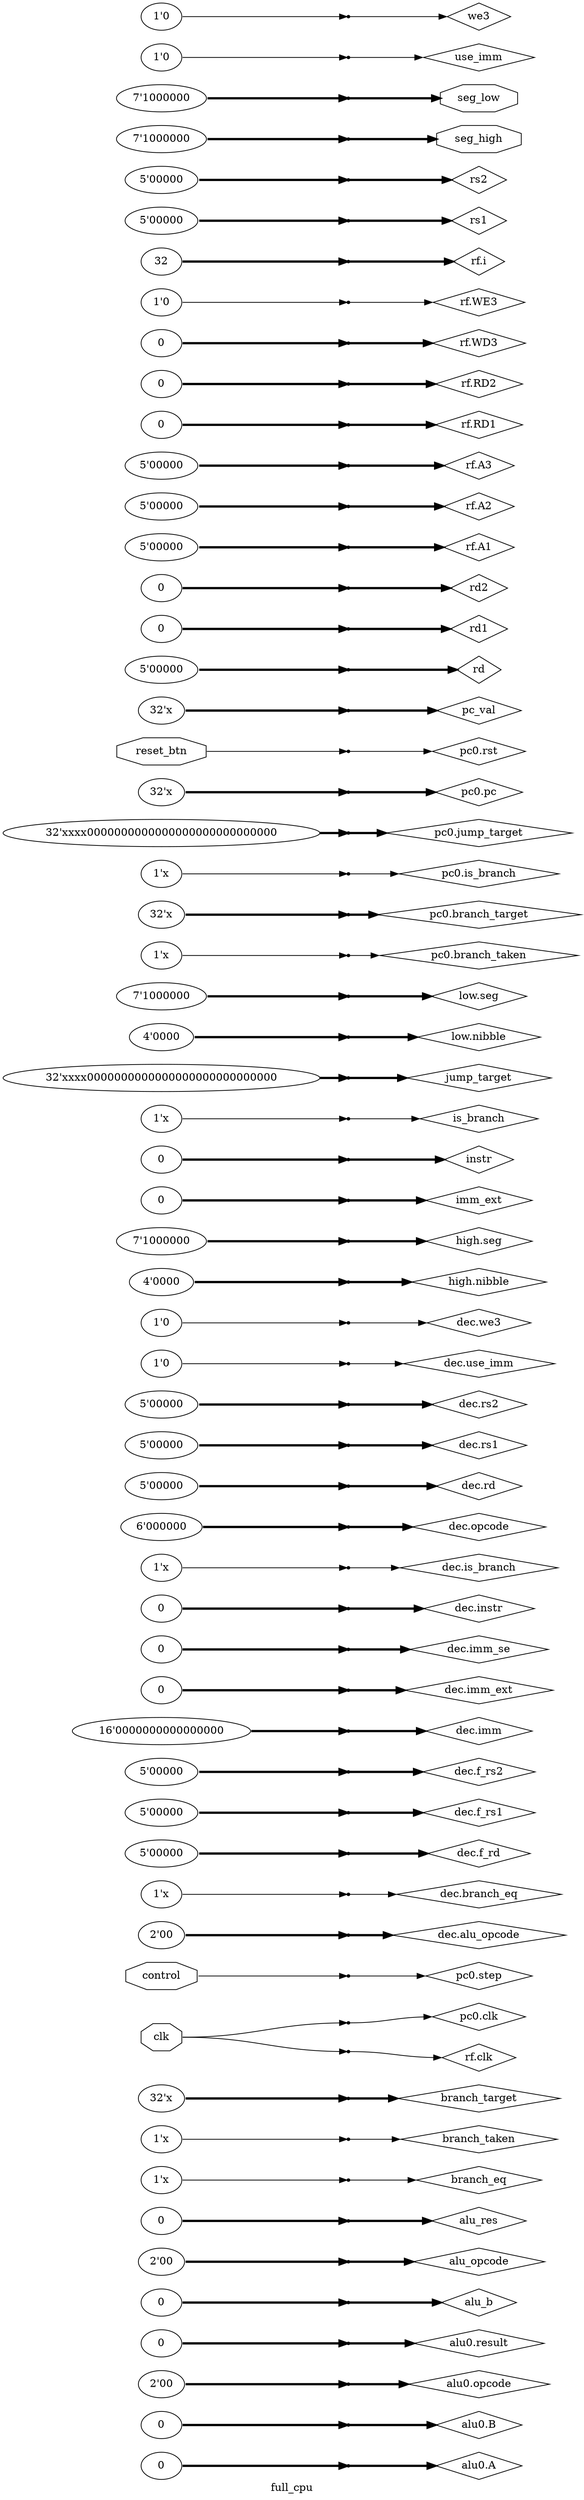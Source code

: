 digraph "full_cpu" {
label="full_cpu";
rankdir="LR";
remincross=true;
n1 [ shape=diamond, label="alu0.A", color="black", fontcolor="black" ];
n2 [ shape=diamond, label="alu0.B", color="black", fontcolor="black" ];
n3 [ shape=diamond, label="alu0.opcode", color="black", fontcolor="black" ];
n4 [ shape=diamond, label="alu0.result", color="black", fontcolor="black" ];
n5 [ shape=diamond, label="alu_b", color="black", fontcolor="black" ];
n6 [ shape=diamond, label="alu_opcode", color="black", fontcolor="black" ];
n7 [ shape=diamond, label="alu_res", color="black", fontcolor="black" ];
n8 [ shape=diamond, label="branch_eq", color="black", fontcolor="black" ];
n9 [ shape=diamond, label="branch_taken", color="black", fontcolor="black" ];
n10 [ shape=diamond, label="branch_target", color="black", fontcolor="black" ];
n11 [ shape=octagon, label="clk", color="black", fontcolor="black" ];
n12 [ shape=octagon, label="control", color="black", fontcolor="black" ];
n13 [ shape=diamond, label="dec.alu_opcode", color="black", fontcolor="black" ];
n14 [ shape=diamond, label="dec.branch_eq", color="black", fontcolor="black" ];
n15 [ shape=diamond, label="dec.f_rd", color="black", fontcolor="black" ];
n16 [ shape=diamond, label="dec.f_rs1", color="black", fontcolor="black" ];
n17 [ shape=diamond, label="dec.f_rs2", color="black", fontcolor="black" ];
n18 [ shape=diamond, label="dec.imm", color="black", fontcolor="black" ];
n19 [ shape=diamond, label="dec.imm_ext", color="black", fontcolor="black" ];
n20 [ shape=diamond, label="dec.imm_se", color="black", fontcolor="black" ];
n21 [ shape=diamond, label="dec.instr", color="black", fontcolor="black" ];
n22 [ shape=diamond, label="dec.is_branch", color="black", fontcolor="black" ];
n23 [ shape=diamond, label="dec.opcode", color="black", fontcolor="black" ];
n24 [ shape=diamond, label="dec.rd", color="black", fontcolor="black" ];
n25 [ shape=diamond, label="dec.rs1", color="black", fontcolor="black" ];
n26 [ shape=diamond, label="dec.rs2", color="black", fontcolor="black" ];
n27 [ shape=diamond, label="dec.use_imm", color="black", fontcolor="black" ];
n28 [ shape=diamond, label="dec.we3", color="black", fontcolor="black" ];
n29 [ shape=diamond, label="high.nibble", color="black", fontcolor="black" ];
n30 [ shape=diamond, label="high.seg", color="black", fontcolor="black" ];
n31 [ shape=diamond, label="imm_ext", color="black", fontcolor="black" ];
n32 [ shape=diamond, label="instr", color="black", fontcolor="black" ];
n33 [ shape=diamond, label="is_branch", color="black", fontcolor="black" ];
n34 [ shape=diamond, label="jump_target", color="black", fontcolor="black" ];
n35 [ shape=diamond, label="low.nibble", color="black", fontcolor="black" ];
n36 [ shape=diamond, label="low.seg", color="black", fontcolor="black" ];
n37 [ shape=diamond, label="pc0.branch_taken", color="black", fontcolor="black" ];
n38 [ shape=diamond, label="pc0.branch_target", color="black", fontcolor="black" ];
n39 [ shape=diamond, label="pc0.clk", color="black", fontcolor="black" ];
n40 [ shape=diamond, label="pc0.is_branch", color="black", fontcolor="black" ];
n41 [ shape=diamond, label="pc0.jump_target", color="black", fontcolor="black" ];
n42 [ shape=diamond, label="pc0.pc", color="black", fontcolor="black" ];
n43 [ shape=diamond, label="pc0.rst", color="black", fontcolor="black" ];
n44 [ shape=diamond, label="pc0.step", color="black", fontcolor="black" ];
n45 [ shape=diamond, label="pc_val", color="black", fontcolor="black" ];
n46 [ shape=diamond, label="rd", color="black", fontcolor="black" ];
n47 [ shape=diamond, label="rd1", color="black", fontcolor="black" ];
n48 [ shape=diamond, label="rd2", color="black", fontcolor="black" ];
n49 [ shape=octagon, label="reset_btn", color="black", fontcolor="black" ];
n50 [ shape=diamond, label="rf.A1", color="black", fontcolor="black" ];
n51 [ shape=diamond, label="rf.A2", color="black", fontcolor="black" ];
n52 [ shape=diamond, label="rf.A3", color="black", fontcolor="black" ];
n53 [ shape=diamond, label="rf.RD1", color="black", fontcolor="black" ];
n54 [ shape=diamond, label="rf.RD2", color="black", fontcolor="black" ];
n55 [ shape=diamond, label="rf.WD3", color="black", fontcolor="black" ];
n56 [ shape=diamond, label="rf.WE3", color="black", fontcolor="black" ];
n57 [ shape=diamond, label="rf.clk", color="black", fontcolor="black" ];
n58 [ shape=diamond, label="rf.i", color="black", fontcolor="black" ];
n59 [ shape=diamond, label="rs1", color="black", fontcolor="black" ];
n60 [ shape=diamond, label="rs2", color="black", fontcolor="black" ];
n61 [ shape=octagon, label="seg_high", color="black", fontcolor="black" ];
n62 [ shape=octagon, label="seg_low", color="black", fontcolor="black" ];
n63 [ shape=diamond, label="use_imm", color="black", fontcolor="black" ];
n64 [ shape=diamond, label="we3", color="black", fontcolor="black" ];
v0 [ label="0" ];
x1 [shape=point, ];
v2 [ label="0" ];
x3 [shape=point, ];
v4 [ label="2'00" ];
x5 [shape=point, ];
v6 [ label="0" ];
x7 [shape=point, ];
v8 [ label="0" ];
x9 [shape=point, ];
v10 [ label="2'00" ];
x11 [shape=point, ];
v12 [ label="0" ];
x13 [shape=point, ];
v14 [ label="1'x" ];
x15 [shape=point, ];
v16 [ label="1'x" ];
x17 [shape=point, ];
v18 [ label="32'x" ];
x19 [shape=point, ];
v20 [ label="2'00" ];
x21 [shape=point, ];
v22 [ label="1'x" ];
x23 [shape=point, ];
v24 [ label="5'00000" ];
x25 [shape=point, ];
v26 [ label="5'00000" ];
x27 [shape=point, ];
v28 [ label="5'00000" ];
x29 [shape=point, ];
v30 [ label="16'0000000000000000" ];
x31 [shape=point, ];
v32 [ label="0" ];
x33 [shape=point, ];
v34 [ label="0" ];
x35 [shape=point, ];
v36 [ label="0" ];
x37 [shape=point, ];
v38 [ label="1'x" ];
x39 [shape=point, ];
v40 [ label="6'000000" ];
x41 [shape=point, ];
v42 [ label="5'00000" ];
x43 [shape=point, ];
v44 [ label="5'00000" ];
x45 [shape=point, ];
v46 [ label="5'00000" ];
x47 [shape=point, ];
v48 [ label="1'0" ];
x49 [shape=point, ];
v50 [ label="1'0" ];
x51 [shape=point, ];
v52 [ label="4'0000" ];
x53 [shape=point, ];
v54 [ label="7'1000000" ];
x55 [shape=point, ];
v56 [ label="0" ];
x57 [shape=point, ];
v58 [ label="0" ];
x59 [shape=point, ];
v60 [ label="1'x" ];
x61 [shape=point, ];
v62 [ label="32'xxxx0000000000000000000000000000" ];
x63 [shape=point, ];
v64 [ label="4'0000" ];
x65 [shape=point, ];
v66 [ label="7'1000000" ];
x67 [shape=point, ];
v68 [ label="1'x" ];
x69 [shape=point, ];
v70 [ label="32'x" ];
x71 [shape=point, ];
x72 [shape=point, ];
v73 [ label="1'x" ];
x74 [shape=point, ];
v75 [ label="32'xxxx0000000000000000000000000000" ];
x76 [shape=point, ];
v77 [ label="32'x" ];
x78 [shape=point, ];
x79 [shape=point, ];
x80 [shape=point, ];
v81 [ label="32'x" ];
x82 [shape=point, ];
v83 [ label="5'00000" ];
x84 [shape=point, ];
v85 [ label="0" ];
x86 [shape=point, ];
v87 [ label="0" ];
x88 [shape=point, ];
v89 [ label="5'00000" ];
x90 [shape=point, ];
v91 [ label="5'00000" ];
x92 [shape=point, ];
v93 [ label="5'00000" ];
x94 [shape=point, ];
v95 [ label="0" ];
x96 [shape=point, ];
v97 [ label="0" ];
x98 [shape=point, ];
v99 [ label="0" ];
x100 [shape=point, ];
v101 [ label="1'0" ];
x102 [shape=point, ];
x103 [shape=point, ];
v104 [ label="32" ];
x105 [shape=point, ];
v106 [ label="5'00000" ];
x107 [shape=point, ];
v108 [ label="5'00000" ];
x109 [shape=point, ];
v110 [ label="7'1000000" ];
x111 [shape=point, ];
v112 [ label="7'1000000" ];
x113 [shape=point, ];
v114 [ label="1'0" ];
x115 [shape=point, ];
v116 [ label="1'0" ];
x117 [shape=point, ];
x1:e -> n1:w [color="black", fontcolor="black", style="setlinewidth(3)", label=""];
x19:e -> n10:w [color="black", fontcolor="black", style="setlinewidth(3)", label=""];
n11:e -> x103:w [color="black", fontcolor="black", label=""];
n11:e -> x72:w [color="black", fontcolor="black", label=""];
n12:e -> x80:w [color="black", fontcolor="black", label=""];
x21:e -> n13:w [color="black", fontcolor="black", style="setlinewidth(3)", label=""];
x23:e -> n14:w [color="black", fontcolor="black", label=""];
x25:e -> n15:w [color="black", fontcolor="black", style="setlinewidth(3)", label=""];
x27:e -> n16:w [color="black", fontcolor="black", style="setlinewidth(3)", label=""];
x29:e -> n17:w [color="black", fontcolor="black", style="setlinewidth(3)", label=""];
x31:e -> n18:w [color="black", fontcolor="black", style="setlinewidth(3)", label=""];
x33:e -> n19:w [color="black", fontcolor="black", style="setlinewidth(3)", label=""];
x3:e -> n2:w [color="black", fontcolor="black", style="setlinewidth(3)", label=""];
x35:e -> n20:w [color="black", fontcolor="black", style="setlinewidth(3)", label=""];
x37:e -> n21:w [color="black", fontcolor="black", style="setlinewidth(3)", label=""];
x39:e -> n22:w [color="black", fontcolor="black", label=""];
x41:e -> n23:w [color="black", fontcolor="black", style="setlinewidth(3)", label=""];
x43:e -> n24:w [color="black", fontcolor="black", style="setlinewidth(3)", label=""];
x45:e -> n25:w [color="black", fontcolor="black", style="setlinewidth(3)", label=""];
x47:e -> n26:w [color="black", fontcolor="black", style="setlinewidth(3)", label=""];
x49:e -> n27:w [color="black", fontcolor="black", label=""];
x51:e -> n28:w [color="black", fontcolor="black", label=""];
x53:e -> n29:w [color="black", fontcolor="black", style="setlinewidth(3)", label=""];
x5:e -> n3:w [color="black", fontcolor="black", style="setlinewidth(3)", label=""];
x55:e -> n30:w [color="black", fontcolor="black", style="setlinewidth(3)", label=""];
x57:e -> n31:w [color="black", fontcolor="black", style="setlinewidth(3)", label=""];
x59:e -> n32:w [color="black", fontcolor="black", style="setlinewidth(3)", label=""];
x61:e -> n33:w [color="black", fontcolor="black", label=""];
x63:e -> n34:w [color="black", fontcolor="black", style="setlinewidth(3)", label=""];
x65:e -> n35:w [color="black", fontcolor="black", style="setlinewidth(3)", label=""];
x67:e -> n36:w [color="black", fontcolor="black", style="setlinewidth(3)", label=""];
x69:e -> n37:w [color="black", fontcolor="black", label=""];
x71:e -> n38:w [color="black", fontcolor="black", style="setlinewidth(3)", label=""];
x72:e -> n39:w [color="black", fontcolor="black", label=""];
x7:e -> n4:w [color="black", fontcolor="black", style="setlinewidth(3)", label=""];
x74:e -> n40:w [color="black", fontcolor="black", label=""];
x76:e -> n41:w [color="black", fontcolor="black", style="setlinewidth(3)", label=""];
x78:e -> n42:w [color="black", fontcolor="black", style="setlinewidth(3)", label=""];
x79:e -> n43:w [color="black", fontcolor="black", label=""];
x80:e -> n44:w [color="black", fontcolor="black", label=""];
x82:e -> n45:w [color="black", fontcolor="black", style="setlinewidth(3)", label=""];
x84:e -> n46:w [color="black", fontcolor="black", style="setlinewidth(3)", label=""];
x86:e -> n47:w [color="black", fontcolor="black", style="setlinewidth(3)", label=""];
x88:e -> n48:w [color="black", fontcolor="black", style="setlinewidth(3)", label=""];
n49:e -> x79:w [color="black", fontcolor="black", label=""];
x9:e -> n5:w [color="black", fontcolor="black", style="setlinewidth(3)", label=""];
x90:e -> n50:w [color="black", fontcolor="black", style="setlinewidth(3)", label=""];
x92:e -> n51:w [color="black", fontcolor="black", style="setlinewidth(3)", label=""];
x94:e -> n52:w [color="black", fontcolor="black", style="setlinewidth(3)", label=""];
x96:e -> n53:w [color="black", fontcolor="black", style="setlinewidth(3)", label=""];
x98:e -> n54:w [color="black", fontcolor="black", style="setlinewidth(3)", label=""];
x100:e -> n55:w [color="black", fontcolor="black", style="setlinewidth(3)", label=""];
x102:e -> n56:w [color="black", fontcolor="black", label=""];
x103:e -> n57:w [color="black", fontcolor="black", label=""];
x105:e -> n58:w [color="black", fontcolor="black", style="setlinewidth(3)", label=""];
x107:e -> n59:w [color="black", fontcolor="black", style="setlinewidth(3)", label=""];
x11:e -> n6:w [color="black", fontcolor="black", style="setlinewidth(3)", label=""];
x109:e -> n60:w [color="black", fontcolor="black", style="setlinewidth(3)", label=""];
x111:e -> n61:w [color="black", fontcolor="black", style="setlinewidth(3)", label=""];
x113:e -> n62:w [color="black", fontcolor="black", style="setlinewidth(3)", label=""];
x115:e -> n63:w [color="black", fontcolor="black", label=""];
x117:e -> n64:w [color="black", fontcolor="black", label=""];
x13:e -> n7:w [color="black", fontcolor="black", style="setlinewidth(3)", label=""];
x15:e -> n8:w [color="black", fontcolor="black", label=""];
x17:e -> n9:w [color="black", fontcolor="black", label=""];
v0:e -> x1:w [color="black", fontcolor="black", style="setlinewidth(3)", label=""];
v10:e -> x11:w [color="black", fontcolor="black", style="setlinewidth(3)", label=""];
v101:e -> x102:w [color="black", fontcolor="black", label=""];
v104:e -> x105:w [color="black", fontcolor="black", style="setlinewidth(3)", label=""];
v106:e -> x107:w [color="black", fontcolor="black", style="setlinewidth(3)", label=""];
v108:e -> x109:w [color="black", fontcolor="black", style="setlinewidth(3)", label=""];
v110:e -> x111:w [color="black", fontcolor="black", style="setlinewidth(3)", label=""];
v112:e -> x113:w [color="black", fontcolor="black", style="setlinewidth(3)", label=""];
v114:e -> x115:w [color="black", fontcolor="black", label=""];
v116:e -> x117:w [color="black", fontcolor="black", label=""];
v12:e -> x13:w [color="black", fontcolor="black", style="setlinewidth(3)", label=""];
v14:e -> x15:w [color="black", fontcolor="black", label=""];
v16:e -> x17:w [color="black", fontcolor="black", label=""];
v18:e -> x19:w [color="black", fontcolor="black", style="setlinewidth(3)", label=""];
v2:e -> x3:w [color="black", fontcolor="black", style="setlinewidth(3)", label=""];
v20:e -> x21:w [color="black", fontcolor="black", style="setlinewidth(3)", label=""];
v22:e -> x23:w [color="black", fontcolor="black", label=""];
v24:e -> x25:w [color="black", fontcolor="black", style="setlinewidth(3)", label=""];
v26:e -> x27:w [color="black", fontcolor="black", style="setlinewidth(3)", label=""];
v28:e -> x29:w [color="black", fontcolor="black", style="setlinewidth(3)", label=""];
v30:e -> x31:w [color="black", fontcolor="black", style="setlinewidth(3)", label=""];
v32:e -> x33:w [color="black", fontcolor="black", style="setlinewidth(3)", label=""];
v34:e -> x35:w [color="black", fontcolor="black", style="setlinewidth(3)", label=""];
v36:e -> x37:w [color="black", fontcolor="black", style="setlinewidth(3)", label=""];
v38:e -> x39:w [color="black", fontcolor="black", label=""];
v4:e -> x5:w [color="black", fontcolor="black", style="setlinewidth(3)", label=""];
v40:e -> x41:w [color="black", fontcolor="black", style="setlinewidth(3)", label=""];
v42:e -> x43:w [color="black", fontcolor="black", style="setlinewidth(3)", label=""];
v44:e -> x45:w [color="black", fontcolor="black", style="setlinewidth(3)", label=""];
v46:e -> x47:w [color="black", fontcolor="black", style="setlinewidth(3)", label=""];
v48:e -> x49:w [color="black", fontcolor="black", label=""];
v50:e -> x51:w [color="black", fontcolor="black", label=""];
v52:e -> x53:w [color="black", fontcolor="black", style="setlinewidth(3)", label=""];
v54:e -> x55:w [color="black", fontcolor="black", style="setlinewidth(3)", label=""];
v56:e -> x57:w [color="black", fontcolor="black", style="setlinewidth(3)", label=""];
v58:e -> x59:w [color="black", fontcolor="black", style="setlinewidth(3)", label=""];
v6:e -> x7:w [color="black", fontcolor="black", style="setlinewidth(3)", label=""];
v60:e -> x61:w [color="black", fontcolor="black", label=""];
v62:e -> x63:w [color="black", fontcolor="black", style="setlinewidth(3)", label=""];
v64:e -> x65:w [color="black", fontcolor="black", style="setlinewidth(3)", label=""];
v66:e -> x67:w [color="black", fontcolor="black", style="setlinewidth(3)", label=""];
v68:e -> x69:w [color="black", fontcolor="black", label=""];
v70:e -> x71:w [color="black", fontcolor="black", style="setlinewidth(3)", label=""];
v73:e -> x74:w [color="black", fontcolor="black", label=""];
v75:e -> x76:w [color="black", fontcolor="black", style="setlinewidth(3)", label=""];
v77:e -> x78:w [color="black", fontcolor="black", style="setlinewidth(3)", label=""];
v8:e -> x9:w [color="black", fontcolor="black", style="setlinewidth(3)", label=""];
v81:e -> x82:w [color="black", fontcolor="black", style="setlinewidth(3)", label=""];
v83:e -> x84:w [color="black", fontcolor="black", style="setlinewidth(3)", label=""];
v85:e -> x86:w [color="black", fontcolor="black", style="setlinewidth(3)", label=""];
v87:e -> x88:w [color="black", fontcolor="black", style="setlinewidth(3)", label=""];
v89:e -> x90:w [color="black", fontcolor="black", style="setlinewidth(3)", label=""];
v91:e -> x92:w [color="black", fontcolor="black", style="setlinewidth(3)", label=""];
v93:e -> x94:w [color="black", fontcolor="black", style="setlinewidth(3)", label=""];
v95:e -> x96:w [color="black", fontcolor="black", style="setlinewidth(3)", label=""];
v97:e -> x98:w [color="black", fontcolor="black", style="setlinewidth(3)", label=""];
v99:e -> x100:w [color="black", fontcolor="black", style="setlinewidth(3)", label=""];
}

